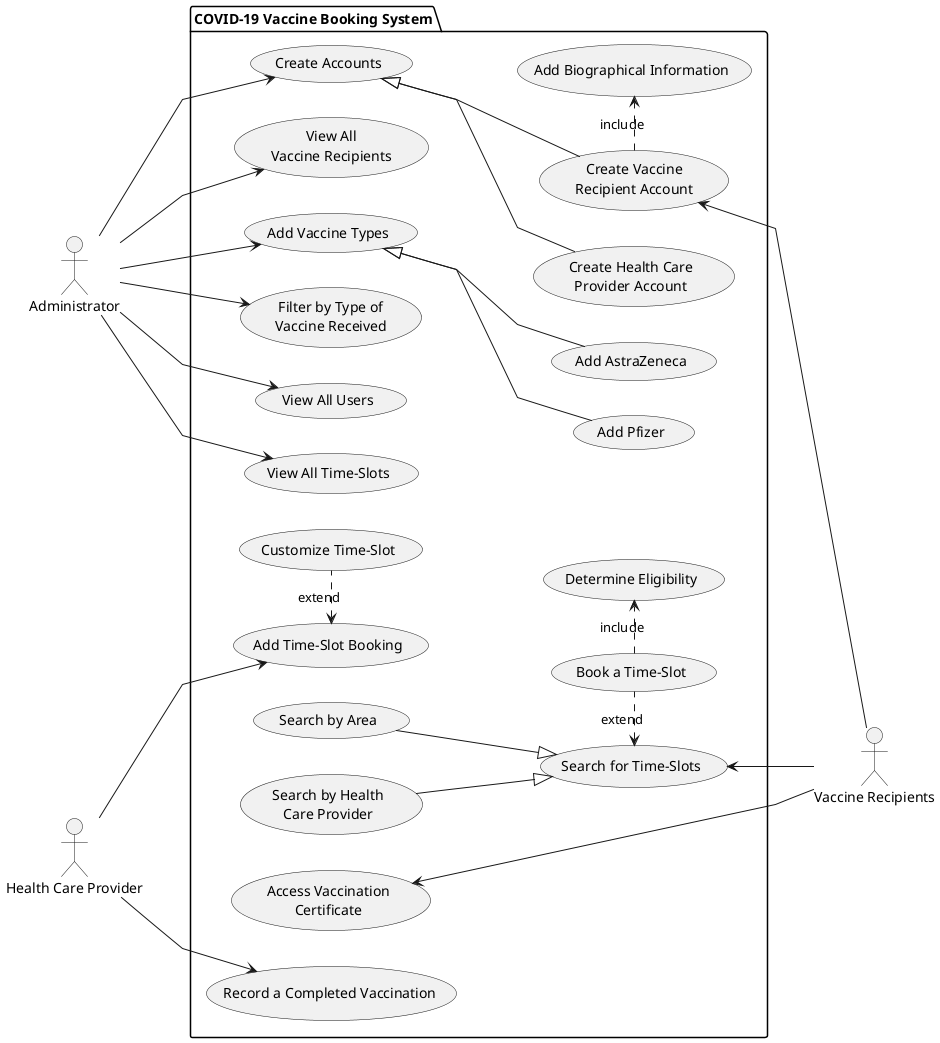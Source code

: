 @startuml
'https://plantuml.com/use-case-diagram

left to right direction

actor :Administrator: as Admin
actor :Vaccine Recipients:  as VR
actor :Health Care Provider: as HCP

skinparam linetype polyline

package "COVID-19 Vaccine Booking System" {
    usecase (Create Accounts) as (CA)
    usecase (Add Vaccine Types) as (AVT)
    usecase (Add AstraZeneca) as (AZ)
    usecase (Add Pfizer) as (Pfizer)
    usecase (View All Users) as (VAU)
    usecase (View All Time-Slots) as (VATS)
    usecase (View All\nVaccine Recipients) as (VAVR)
    usecase (Filter by Type of\nVaccine Received) as (FTVR)
    usecase (Add Biographical Information) as (ABR)
    usecase (Search for Time-Slots) as (STS)
    usecase (Search by Area) as (SA)
    usecase (Search by Health\nCare Provider) as (SHCA)
    usecase (Create Vaccine\nRecipient Account) as (CVRA)
    usecase (Create Health Care\nProvider Account) as (CHRA)
    usecase (Book a Time-Slot) as (BTS)
    usecase (Determine Eligibility) as (DE)
    usecase (Access Vaccination\nCertificate) as (AVC)
    usecase (Add Time-Slot Booking) as (ATS)
    usecase (Record a Completed Vaccination) as (RCV)
    usecase (Customize Time-Slot) as (CTS)
}

Admin --> (AVT)
Admin --> (VAU)
Admin --> (VATS)
Admin --> (VAVR)
Admin --> (FTVR)
Admin --> (CA)
(STS) <-- VR
(CVRA) <-- VR
(AVC) <-- VR
'(BTS) <-- VR

(AVT) <|-- (AZ)
(AVT) <|-- (Pfizer)
(CA) <|-- (CVRA)
(CA) <|-- (CHRA)
(SA) --|> (STS)
(SHCA) --|> (STS)

(STS) <. (BTS) : extend
(BTS) .> (DE) : include
(CVRA) .> (ABR) : include
'note right of Admin : This is an example.

(ATS) <. (CTS) : extend
HCP --> (ATS)
HCP --> (RCV)


'note right of (Use)
'A note can also
'be on several lines
'end note

'note "This note is connected\nto several objects." as N2
'(Start) .. N2
'N2 .. (Use)
@enduml